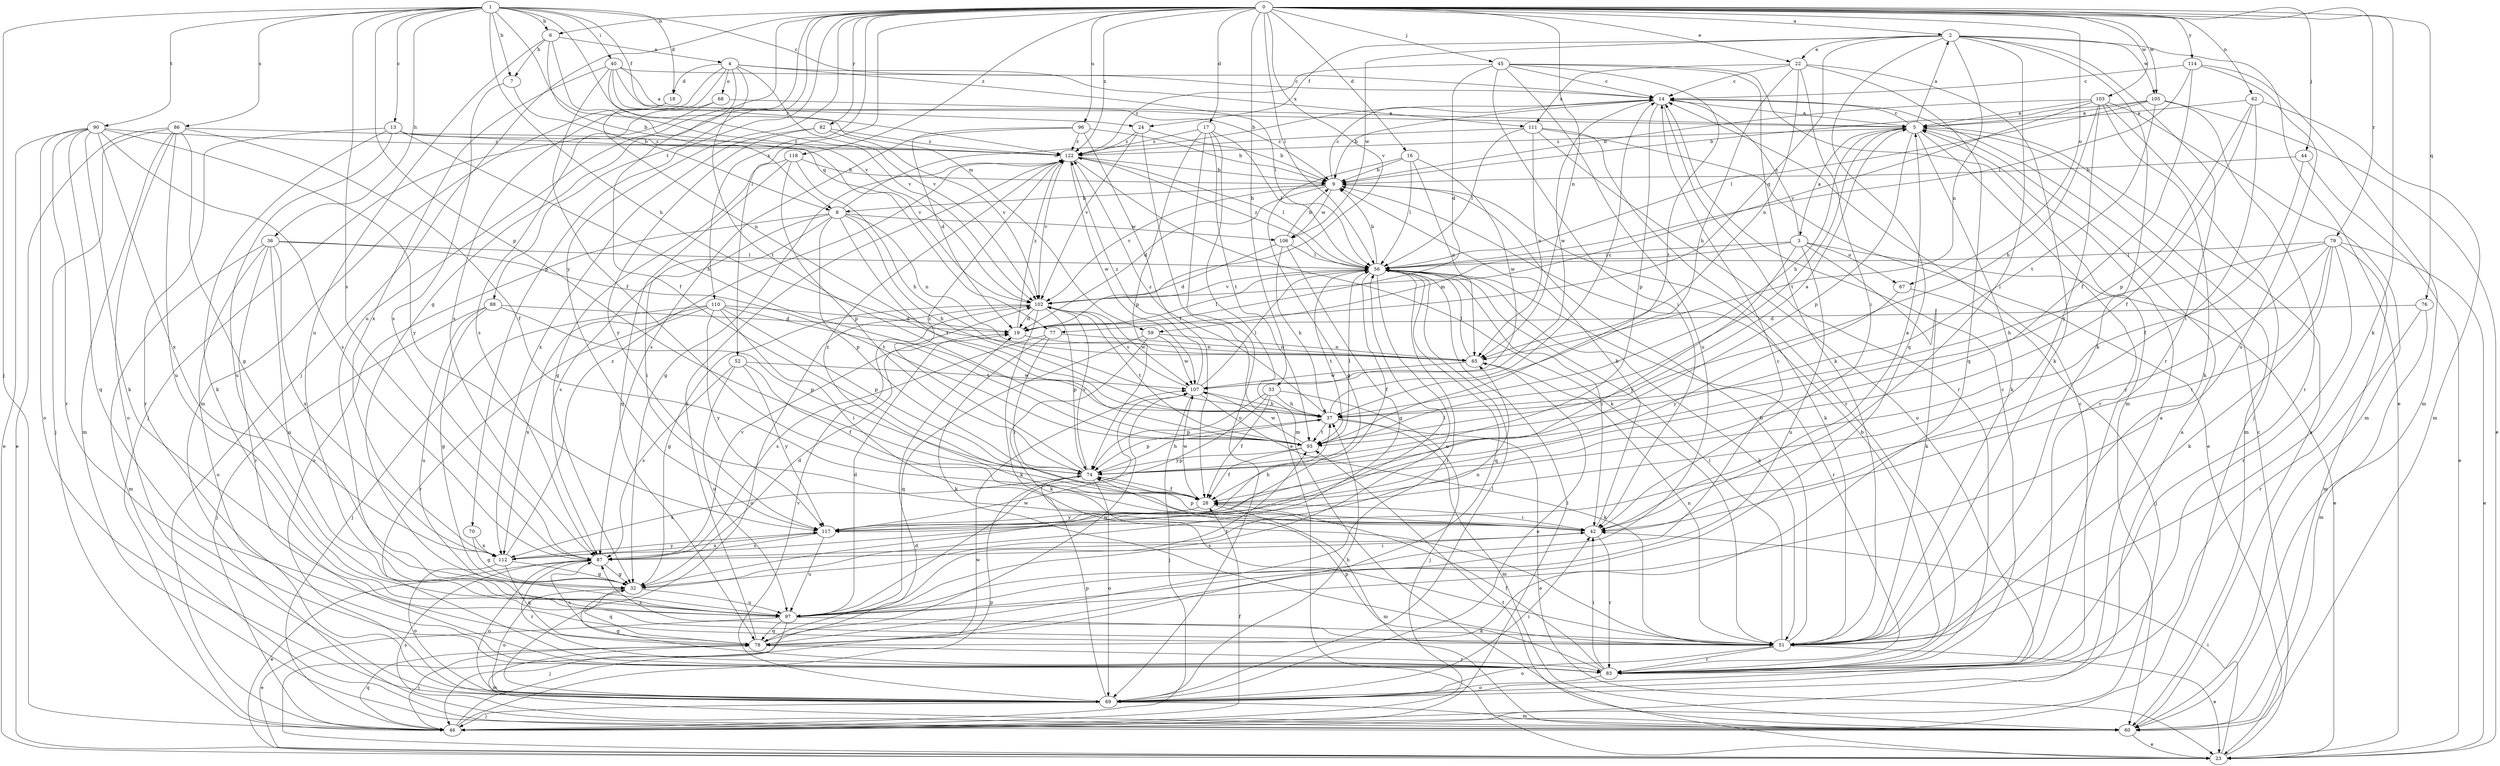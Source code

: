 strict digraph  {
0;
1;
2;
3;
4;
5;
6;
7;
8;
9;
13;
14;
16;
17;
18;
19;
22;
23;
24;
28;
32;
33;
36;
37;
40;
42;
44;
45;
46;
51;
52;
56;
59;
60;
62;
65;
67;
68;
69;
70;
74;
76;
77;
78;
79;
82;
83;
86;
87;
88;
90;
93;
96;
97;
102;
103;
105;
106;
107;
110;
111;
112;
114;
117;
118;
122;
0 -> 2  [label=a];
0 -> 6  [label=b];
0 -> 16  [label=d];
0 -> 17  [label=d];
0 -> 22  [label=e];
0 -> 32  [label=g];
0 -> 33  [label=h];
0 -> 44  [label=j];
0 -> 45  [label=j];
0 -> 46  [label=j];
0 -> 51  [label=k];
0 -> 52  [label=l];
0 -> 56  [label=l];
0 -> 62  [label=n];
0 -> 65  [label=n];
0 -> 67  [label=o];
0 -> 70  [label=p];
0 -> 76  [label=q];
0 -> 79  [label=r];
0 -> 82  [label=r];
0 -> 88  [label=t];
0 -> 96  [label=u];
0 -> 97  [label=u];
0 -> 102  [label=v];
0 -> 103  [label=w];
0 -> 105  [label=w];
0 -> 110  [label=x];
0 -> 114  [label=y];
0 -> 117  [label=y];
0 -> 118  [label=z];
0 -> 122  [label=z];
1 -> 6  [label=b];
1 -> 7  [label=b];
1 -> 13  [label=c];
1 -> 14  [label=c];
1 -> 18  [label=d];
1 -> 24  [label=f];
1 -> 36  [label=h];
1 -> 37  [label=h];
1 -> 40  [label=i];
1 -> 46  [label=j];
1 -> 59  [label=m];
1 -> 74  [label=p];
1 -> 77  [label=q];
1 -> 86  [label=s];
1 -> 87  [label=s];
1 -> 90  [label=t];
2 -> 22  [label=e];
2 -> 23  [label=e];
2 -> 24  [label=f];
2 -> 42  [label=i];
2 -> 51  [label=k];
2 -> 65  [label=n];
2 -> 77  [label=q];
2 -> 78  [label=q];
2 -> 83  [label=r];
2 -> 105  [label=w];
2 -> 106  [label=w];
3 -> 14  [label=c];
3 -> 23  [label=e];
3 -> 51  [label=k];
3 -> 56  [label=l];
3 -> 59  [label=m];
3 -> 67  [label=o];
3 -> 97  [label=u];
3 -> 117  [label=y];
4 -> 18  [label=d];
4 -> 28  [label=f];
4 -> 56  [label=l];
4 -> 60  [label=m];
4 -> 68  [label=o];
4 -> 87  [label=s];
4 -> 93  [label=t];
4 -> 102  [label=v];
4 -> 111  [label=x];
5 -> 2  [label=a];
5 -> 3  [label=a];
5 -> 14  [label=c];
5 -> 37  [label=h];
5 -> 51  [label=k];
5 -> 60  [label=m];
5 -> 74  [label=p];
5 -> 83  [label=r];
5 -> 93  [label=t];
5 -> 122  [label=z];
6 -> 4  [label=a];
6 -> 7  [label=b];
6 -> 8  [label=b];
6 -> 97  [label=u];
6 -> 102  [label=v];
7 -> 8  [label=b];
7 -> 87  [label=s];
8 -> 14  [label=c];
8 -> 37  [label=h];
8 -> 42  [label=i];
8 -> 65  [label=n];
8 -> 69  [label=o];
8 -> 74  [label=p];
8 -> 87  [label=s];
8 -> 93  [label=t];
8 -> 106  [label=w];
9 -> 8  [label=b];
9 -> 14  [label=c];
9 -> 19  [label=d];
9 -> 51  [label=k];
9 -> 102  [label=v];
9 -> 106  [label=w];
13 -> 37  [label=h];
13 -> 51  [label=k];
13 -> 83  [label=r];
13 -> 97  [label=u];
13 -> 102  [label=v];
13 -> 122  [label=z];
14 -> 5  [label=a];
14 -> 9  [label=b];
14 -> 74  [label=p];
14 -> 83  [label=r];
14 -> 107  [label=w];
16 -> 9  [label=b];
16 -> 32  [label=g];
16 -> 56  [label=l];
16 -> 65  [label=n];
16 -> 107  [label=w];
17 -> 56  [label=l];
17 -> 60  [label=m];
17 -> 69  [label=o];
17 -> 74  [label=p];
17 -> 93  [label=t];
17 -> 122  [label=z];
18 -> 65  [label=n];
19 -> 56  [label=l];
19 -> 65  [label=n];
19 -> 122  [label=z];
22 -> 14  [label=c];
22 -> 37  [label=h];
22 -> 42  [label=i];
22 -> 51  [label=k];
22 -> 65  [label=n];
22 -> 78  [label=q];
22 -> 111  [label=x];
23 -> 14  [label=c];
23 -> 19  [label=d];
23 -> 42  [label=i];
23 -> 93  [label=t];
24 -> 9  [label=b];
24 -> 23  [label=e];
24 -> 102  [label=v];
24 -> 122  [label=z];
28 -> 42  [label=i];
28 -> 60  [label=m];
28 -> 107  [label=w];
28 -> 117  [label=y];
32 -> 19  [label=d];
32 -> 65  [label=n];
32 -> 69  [label=o];
32 -> 78  [label=q];
32 -> 97  [label=u];
33 -> 28  [label=f];
33 -> 37  [label=h];
33 -> 46  [label=j];
33 -> 74  [label=p];
33 -> 117  [label=y];
36 -> 56  [label=l];
36 -> 60  [label=m];
36 -> 69  [label=o];
36 -> 83  [label=r];
36 -> 93  [label=t];
36 -> 97  [label=u];
36 -> 112  [label=x];
37 -> 14  [label=c];
37 -> 23  [label=e];
37 -> 60  [label=m];
37 -> 74  [label=p];
37 -> 93  [label=t];
37 -> 122  [label=z];
40 -> 5  [label=a];
40 -> 9  [label=b];
40 -> 14  [label=c];
40 -> 28  [label=f];
40 -> 102  [label=v];
40 -> 112  [label=x];
40 -> 122  [label=z];
42 -> 5  [label=a];
42 -> 9  [label=b];
42 -> 74  [label=p];
42 -> 83  [label=r];
42 -> 87  [label=s];
42 -> 122  [label=z];
44 -> 9  [label=b];
44 -> 23  [label=e];
44 -> 28  [label=f];
45 -> 14  [label=c];
45 -> 19  [label=d];
45 -> 42  [label=i];
45 -> 51  [label=k];
45 -> 60  [label=m];
45 -> 93  [label=t];
45 -> 97  [label=u];
45 -> 122  [label=z];
46 -> 5  [label=a];
46 -> 28  [label=f];
46 -> 56  [label=l];
46 -> 74  [label=p];
46 -> 78  [label=q];
46 -> 107  [label=w];
51 -> 9  [label=b];
51 -> 23  [label=e];
51 -> 56  [label=l];
51 -> 65  [label=n];
51 -> 69  [label=o];
51 -> 83  [label=r];
51 -> 87  [label=s];
52 -> 28  [label=f];
52 -> 87  [label=s];
52 -> 97  [label=u];
52 -> 107  [label=w];
52 -> 117  [label=y];
56 -> 9  [label=b];
56 -> 28  [label=f];
56 -> 42  [label=i];
56 -> 51  [label=k];
56 -> 78  [label=q];
56 -> 83  [label=r];
56 -> 93  [label=t];
56 -> 97  [label=u];
56 -> 102  [label=v];
56 -> 122  [label=z];
59 -> 51  [label=k];
59 -> 65  [label=n];
59 -> 78  [label=q];
59 -> 107  [label=w];
60 -> 5  [label=a];
60 -> 23  [label=e];
60 -> 87  [label=s];
62 -> 5  [label=a];
62 -> 28  [label=f];
62 -> 42  [label=i];
62 -> 60  [label=m];
62 -> 74  [label=p];
65 -> 56  [label=l];
65 -> 69  [label=o];
65 -> 107  [label=w];
67 -> 46  [label=j];
67 -> 117  [label=y];
68 -> 5  [label=a];
68 -> 46  [label=j];
68 -> 87  [label=s];
69 -> 5  [label=a];
69 -> 14  [label=c];
69 -> 37  [label=h];
69 -> 42  [label=i];
69 -> 46  [label=j];
69 -> 56  [label=l];
69 -> 60  [label=m];
69 -> 74  [label=p];
69 -> 102  [label=v];
70 -> 32  [label=g];
70 -> 112  [label=x];
74 -> 28  [label=f];
74 -> 37  [label=h];
74 -> 69  [label=o];
74 -> 102  [label=v];
74 -> 112  [label=x];
74 -> 122  [label=z];
76 -> 19  [label=d];
76 -> 60  [label=m];
76 -> 83  [label=r];
77 -> 42  [label=i];
77 -> 51  [label=k];
77 -> 65  [label=n];
77 -> 87  [label=s];
78 -> 46  [label=j];
78 -> 56  [label=l];
78 -> 60  [label=m];
78 -> 83  [label=r];
78 -> 87  [label=s];
78 -> 107  [label=w];
78 -> 122  [label=z];
79 -> 23  [label=e];
79 -> 37  [label=h];
79 -> 42  [label=i];
79 -> 51  [label=k];
79 -> 56  [label=l];
79 -> 60  [label=m];
79 -> 83  [label=r];
79 -> 117  [label=y];
82 -> 102  [label=v];
82 -> 112  [label=x];
82 -> 117  [label=y];
82 -> 122  [label=z];
83 -> 9  [label=b];
83 -> 14  [label=c];
83 -> 28  [label=f];
83 -> 32  [label=g];
83 -> 42  [label=i];
83 -> 69  [label=o];
83 -> 74  [label=p];
86 -> 23  [label=e];
86 -> 28  [label=f];
86 -> 32  [label=g];
86 -> 46  [label=j];
86 -> 60  [label=m];
86 -> 69  [label=o];
86 -> 97  [label=u];
86 -> 122  [label=z];
87 -> 23  [label=e];
87 -> 32  [label=g];
87 -> 42  [label=i];
87 -> 69  [label=o];
87 -> 83  [label=r];
87 -> 102  [label=v];
88 -> 19  [label=d];
88 -> 32  [label=g];
88 -> 46  [label=j];
88 -> 74  [label=p];
88 -> 97  [label=u];
90 -> 23  [label=e];
90 -> 51  [label=k];
90 -> 69  [label=o];
90 -> 78  [label=q];
90 -> 83  [label=r];
90 -> 87  [label=s];
90 -> 112  [label=x];
90 -> 117  [label=y];
90 -> 122  [label=z];
93 -> 5  [label=a];
93 -> 28  [label=f];
93 -> 56  [label=l];
93 -> 74  [label=p];
93 -> 107  [label=w];
96 -> 9  [label=b];
96 -> 19  [label=d];
96 -> 28  [label=f];
96 -> 87  [label=s];
96 -> 122  [label=z];
97 -> 14  [label=c];
97 -> 19  [label=d];
97 -> 23  [label=e];
97 -> 46  [label=j];
97 -> 51  [label=k];
97 -> 78  [label=q];
97 -> 93  [label=t];
97 -> 107  [label=w];
102 -> 19  [label=d];
102 -> 32  [label=g];
102 -> 51  [label=k];
102 -> 69  [label=o];
102 -> 74  [label=p];
102 -> 93  [label=t];
102 -> 107  [label=w];
103 -> 5  [label=a];
103 -> 9  [label=b];
103 -> 37  [label=h];
103 -> 46  [label=j];
103 -> 51  [label=k];
103 -> 60  [label=m];
103 -> 102  [label=v];
103 -> 117  [label=y];
105 -> 5  [label=a];
105 -> 9  [label=b];
105 -> 23  [label=e];
105 -> 56  [label=l];
105 -> 83  [label=r];
105 -> 93  [label=t];
106 -> 9  [label=b];
106 -> 19  [label=d];
106 -> 32  [label=g];
106 -> 37  [label=h];
106 -> 56  [label=l];
107 -> 37  [label=h];
107 -> 46  [label=j];
107 -> 51  [label=k];
107 -> 56  [label=l];
107 -> 102  [label=v];
107 -> 122  [label=z];
110 -> 19  [label=d];
110 -> 42  [label=i];
110 -> 46  [label=j];
110 -> 74  [label=p];
110 -> 83  [label=r];
110 -> 93  [label=t];
110 -> 112  [label=x];
110 -> 117  [label=y];
111 -> 23  [label=e];
111 -> 56  [label=l];
111 -> 65  [label=n];
111 -> 69  [label=o];
111 -> 83  [label=r];
111 -> 122  [label=z];
112 -> 32  [label=g];
112 -> 56  [label=l];
112 -> 69  [label=o];
112 -> 78  [label=q];
112 -> 117  [label=y];
112 -> 122  [label=z];
114 -> 14  [label=c];
114 -> 28  [label=f];
114 -> 56  [label=l];
114 -> 60  [label=m];
114 -> 97  [label=u];
117 -> 37  [label=h];
117 -> 87  [label=s];
117 -> 97  [label=u];
117 -> 112  [label=x];
118 -> 9  [label=b];
118 -> 32  [label=g];
118 -> 37  [label=h];
118 -> 74  [label=p];
118 -> 78  [label=q];
122 -> 9  [label=b];
122 -> 32  [label=g];
122 -> 51  [label=k];
122 -> 56  [label=l];
122 -> 102  [label=v];
122 -> 107  [label=w];
}
